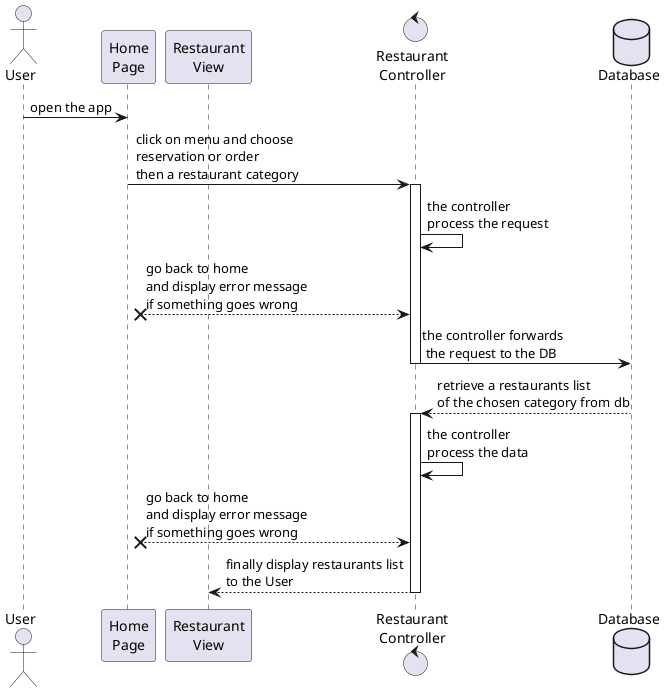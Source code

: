 @startuml displayrestaurants

actor User 
participant "Home\nPage" as HomePage
participant "Restaurant\nView" as RestaurantView
control "Restaurant\nController" as RestaurantController
database Database as DB


User -> HomePage : open the app
HomePage -> RestaurantController: click on menu and choose\nreservation or order\nthen a restaurant category

activate RestaurantController
RestaurantController -> RestaurantController : the controller\nprocess the request
HomePage x-- RestaurantController : go back to home\nand display error message\nif something goes wrong
RestaurantController -> DB : the controller forwards\n the request to the DB
deactivate RestaurantController

RestaurantController <-- DB : retrieve a restaurants list\nof the chosen category from db
activate RestaurantController
RestaurantController -> RestaurantController : the controller\nprocess the data
HomePage x-- RestaurantController : go back to home\nand display error message\nif something goes wrong
RestaurantView <-- RestaurantController: finally display restaurants list\nto the User
deactivate RestaurantController
@enduml